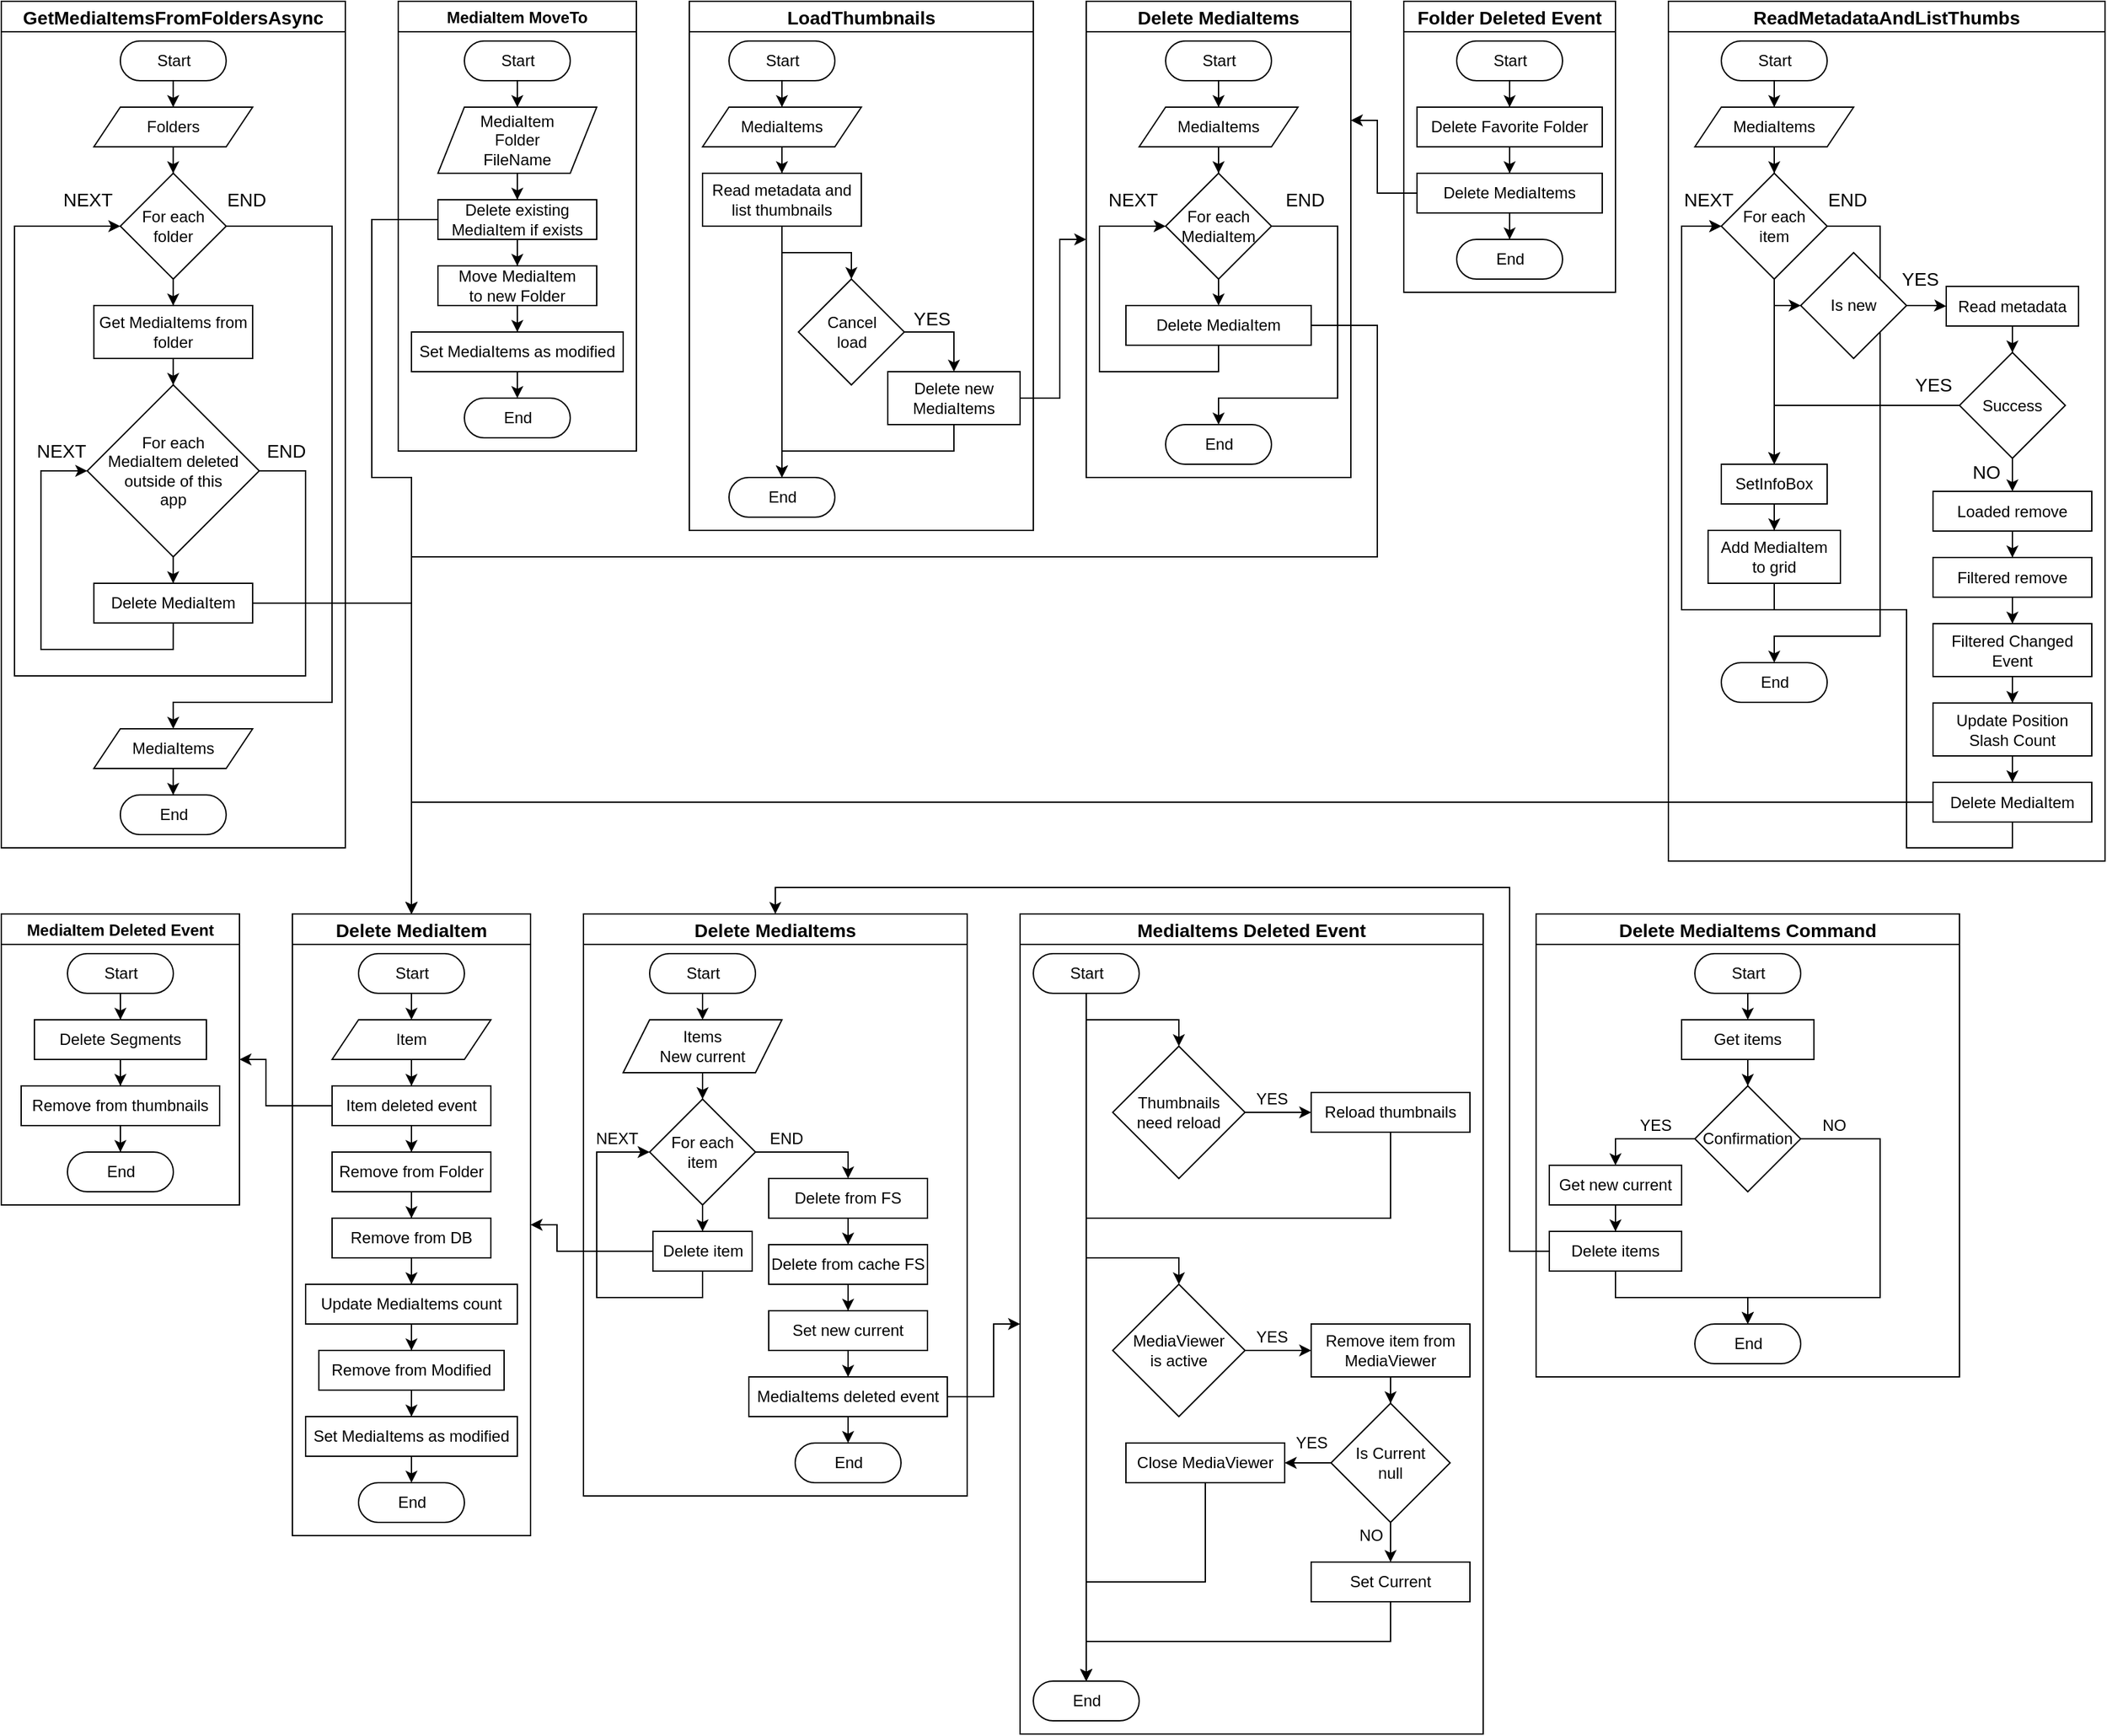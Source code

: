 <mxfile version="19.0.3" type="device"><diagram id="gZ8sYOGH9O57C8Hl12rW" name="Page-1"><mxGraphModel dx="1838" dy="1449" grid="1" gridSize="10" guides="1" tooltips="1" connect="1" arrows="1" fold="1" page="0" pageScale="1" pageWidth="850" pageHeight="1100" background="none" math="0" shadow="0"><root><mxCell id="0"/><mxCell id="1" parent="0"/><mxCell id="NML_6z1Stno_PSVV6-Fp-13" value="Delete MediaItems Command" style="swimlane;fontSize=14;" parent="1" vertex="1"><mxGeometry x="590" y="260" width="320" height="350" as="geometry"><mxRectangle x="250" y="130" width="100" height="23" as="alternateBounds"/></mxGeometry></mxCell><mxCell id="NML_6z1Stno_PSVV6-Fp-61" value="" style="edgeStyle=orthogonalEdgeStyle;rounded=0;orthogonalLoop=1;jettySize=auto;html=1;" parent="NML_6z1Stno_PSVV6-Fp-13" source="NML_6z1Stno_PSVV6-Fp-10" target="NML_6z1Stno_PSVV6-Fp-60" edge="1"><mxGeometry relative="1" as="geometry"/></mxCell><mxCell id="NML_6z1Stno_PSVV6-Fp-10" value="Get items" style="whiteSpace=wrap;html=1;dashed=0;" parent="NML_6z1Stno_PSVV6-Fp-13" vertex="1"><mxGeometry x="110" y="80" width="100" height="30" as="geometry"/></mxCell><mxCell id="NML_6z1Stno_PSVV6-Fp-21" value="NO" style="text;html=1;align=center;verticalAlign=middle;resizable=0;points=[];autosize=1;strokeColor=none;fillColor=none;" parent="NML_6z1Stno_PSVV6-Fp-13" vertex="1"><mxGeometry x="210" y="150" width="30" height="20" as="geometry"/></mxCell><mxCell id="NML_6z1Stno_PSVV6-Fp-26" value="YES" style="text;html=1;align=center;verticalAlign=middle;resizable=0;points=[];autosize=1;strokeColor=none;fillColor=none;" parent="NML_6z1Stno_PSVV6-Fp-13" vertex="1"><mxGeometry x="70" y="150" width="40" height="20" as="geometry"/></mxCell><mxCell id="NML_6z1Stno_PSVV6-Fp-66" value="" style="edgeStyle=orthogonalEdgeStyle;rounded=0;orthogonalLoop=1;jettySize=auto;html=1;entryX=0.5;entryY=0;entryDx=0;entryDy=0;" parent="NML_6z1Stno_PSVV6-Fp-13" source="NML_6z1Stno_PSVV6-Fp-60" target="NML_6z1Stno_PSVV6-Fp-65" edge="1"><mxGeometry relative="1" as="geometry"/></mxCell><mxCell id="NML_6z1Stno_PSVV6-Fp-168" style="edgeStyle=orthogonalEdgeStyle;rounded=0;orthogonalLoop=1;jettySize=auto;html=1;exitX=1;exitY=0.5;exitDx=0;exitDy=0;entryX=0.5;entryY=0.5;entryDx=0;entryDy=-15;entryPerimeter=0;fontSize=14;" parent="NML_6z1Stno_PSVV6-Fp-13" source="NML_6z1Stno_PSVV6-Fp-60" target="NML_6z1Stno_PSVV6-Fp-18" edge="1"><mxGeometry relative="1" as="geometry"><Array as="points"><mxPoint x="260" y="170"/><mxPoint x="260" y="290"/><mxPoint x="160" y="290"/></Array></mxGeometry></mxCell><mxCell id="NML_6z1Stno_PSVV6-Fp-60" value="Confirmation" style="rhombus;whiteSpace=wrap;html=1;dashed=0;" parent="NML_6z1Stno_PSVV6-Fp-13" vertex="1"><mxGeometry x="120" y="130" width="80" height="80" as="geometry"/></mxCell><mxCell id="NML_6z1Stno_PSVV6-Fp-65" value="Get new current" style="whiteSpace=wrap;html=1;dashed=0;" parent="NML_6z1Stno_PSVV6-Fp-13" vertex="1"><mxGeometry x="10" y="190" width="100" height="30" as="geometry"/></mxCell><mxCell id="NML_6z1Stno_PSVV6-Fp-173" style="edgeStyle=orthogonalEdgeStyle;rounded=0;orthogonalLoop=1;jettySize=auto;html=1;exitX=0.5;exitY=0.5;exitDx=0;exitDy=15.0;exitPerimeter=0;entryX=0.5;entryY=0;entryDx=0;entryDy=0;fontSize=14;" parent="NML_6z1Stno_PSVV6-Fp-13" source="NML_6z1Stno_PSVV6-Fp-163" target="NML_6z1Stno_PSVV6-Fp-10" edge="1"><mxGeometry relative="1" as="geometry"/></mxCell><mxCell id="NML_6z1Stno_PSVV6-Fp-163" value="Start" style="html=1;dashed=0;whitespace=wrap;shape=mxgraph.dfd.start" parent="NML_6z1Stno_PSVV6-Fp-13" vertex="1"><mxGeometry x="120" y="30" width="80" height="30" as="geometry"/></mxCell><mxCell id="NML_6z1Stno_PSVV6-Fp-18" value="End" style="html=1;dashed=0;whitespace=wrap;shape=mxgraph.dfd.start" parent="NML_6z1Stno_PSVV6-Fp-13" vertex="1"><mxGeometry x="120" y="310" width="80" height="30" as="geometry"/></mxCell><mxCell id="NML_6z1Stno_PSVV6-Fp-167" style="edgeStyle=orthogonalEdgeStyle;rounded=0;orthogonalLoop=1;jettySize=auto;html=1;exitX=0.5;exitY=1;exitDx=0;exitDy=0;entryX=0.5;entryY=0.5;entryDx=0;entryDy=-15;entryPerimeter=0;fontSize=14;" parent="NML_6z1Stno_PSVV6-Fp-13" source="NML_6z1Stno_PSVV6-Fp-165" target="NML_6z1Stno_PSVV6-Fp-18" edge="1"><mxGeometry relative="1" as="geometry"/></mxCell><mxCell id="NML_6z1Stno_PSVV6-Fp-165" value="Delete items" style="whiteSpace=wrap;html=1;dashed=0;" parent="NML_6z1Stno_PSVV6-Fp-13" vertex="1"><mxGeometry x="10" y="240" width="100" height="30" as="geometry"/></mxCell><mxCell id="NML_6z1Stno_PSVV6-Fp-166" value="" style="edgeStyle=orthogonalEdgeStyle;rounded=0;orthogonalLoop=1;jettySize=auto;html=1;fontSize=14;" parent="NML_6z1Stno_PSVV6-Fp-13" source="NML_6z1Stno_PSVV6-Fp-65" target="NML_6z1Stno_PSVV6-Fp-165" edge="1"><mxGeometry relative="1" as="geometry"/></mxCell><mxCell id="NML_6z1Stno_PSVV6-Fp-27" value="Delete MediaItems" style="swimlane;fontSize=14;" parent="1" vertex="1"><mxGeometry x="-130" y="260" width="290" height="440" as="geometry"><mxRectangle x="80" y="430" width="100" height="23" as="alternateBounds"/></mxGeometry></mxCell><mxCell id="NML_6z1Stno_PSVV6-Fp-72" value="" style="edgeStyle=orthogonalEdgeStyle;rounded=0;orthogonalLoop=1;jettySize=auto;html=1;" parent="NML_6z1Stno_PSVV6-Fp-27" source="NML_6z1Stno_PSVV6-Fp-68" target="NML_6z1Stno_PSVV6-Fp-71" edge="1"><mxGeometry relative="1" as="geometry"/></mxCell><mxCell id="NML_6z1Stno_PSVV6-Fp-68" value="Items&lt;br&gt;New current" style="shape=parallelogram;perimeter=parallelogramPerimeter;whiteSpace=wrap;html=1;fixedSize=1;dashed=0;" parent="NML_6z1Stno_PSVV6-Fp-27" vertex="1"><mxGeometry x="30" y="80" width="120" height="40" as="geometry"/></mxCell><mxCell id="NML_6z1Stno_PSVV6-Fp-71" value="For each&lt;br&gt;item" style="rhombus;whiteSpace=wrap;html=1;dashed=0;" parent="NML_6z1Stno_PSVV6-Fp-27" vertex="1"><mxGeometry x="50" y="140" width="80" height="80" as="geometry"/></mxCell><mxCell id="NML_6z1Stno_PSVV6-Fp-95" value="" style="edgeStyle=orthogonalEdgeStyle;rounded=0;orthogonalLoop=1;jettySize=auto;html=1;" parent="NML_6z1Stno_PSVV6-Fp-27" source="NML_6z1Stno_PSVV6-Fp-92" target="NML_6z1Stno_PSVV6-Fp-94" edge="1"><mxGeometry relative="1" as="geometry"/></mxCell><mxCell id="NML_6z1Stno_PSVV6-Fp-92" value="Delete from FS" style="whiteSpace=wrap;html=1;dashed=0;" parent="NML_6z1Stno_PSVV6-Fp-27" vertex="1"><mxGeometry x="140" y="200" width="120" height="30" as="geometry"/></mxCell><mxCell id="NML_6z1Stno_PSVV6-Fp-93" value="" style="edgeStyle=orthogonalEdgeStyle;rounded=0;orthogonalLoop=1;jettySize=auto;html=1;entryX=0.5;entryY=0;entryDx=0;entryDy=0;" parent="NML_6z1Stno_PSVV6-Fp-27" source="NML_6z1Stno_PSVV6-Fp-71" target="NML_6z1Stno_PSVV6-Fp-92" edge="1"><mxGeometry relative="1" as="geometry"/></mxCell><mxCell id="NML_6z1Stno_PSVV6-Fp-97" value="" style="edgeStyle=orthogonalEdgeStyle;rounded=0;orthogonalLoop=1;jettySize=auto;html=1;" parent="NML_6z1Stno_PSVV6-Fp-27" source="NML_6z1Stno_PSVV6-Fp-94" target="NML_6z1Stno_PSVV6-Fp-96" edge="1"><mxGeometry relative="1" as="geometry"/></mxCell><mxCell id="NML_6z1Stno_PSVV6-Fp-94" value="Delete from cache FS" style="whiteSpace=wrap;html=1;dashed=0;" parent="NML_6z1Stno_PSVV6-Fp-27" vertex="1"><mxGeometry x="140" y="250" width="120" height="30" as="geometry"/></mxCell><mxCell id="NML_6z1Stno_PSVV6-Fp-96" value="Set new current" style="whiteSpace=wrap;html=1;dashed=0;" parent="NML_6z1Stno_PSVV6-Fp-27" vertex="1"><mxGeometry x="140" y="300" width="120" height="30" as="geometry"/></mxCell><mxCell id="NML_6z1Stno_PSVV6-Fp-161" style="edgeStyle=orthogonalEdgeStyle;rounded=0;orthogonalLoop=1;jettySize=auto;html=1;exitX=0.5;exitY=1;exitDx=0;exitDy=0;entryX=0.5;entryY=0.5;entryDx=0;entryDy=-15;entryPerimeter=0;fontSize=14;" parent="NML_6z1Stno_PSVV6-Fp-27" source="NML_6z1Stno_PSVV6-Fp-98" target="NML_6z1Stno_PSVV6-Fp-160" edge="1"><mxGeometry relative="1" as="geometry"/></mxCell><mxCell id="NML_6z1Stno_PSVV6-Fp-98" value="MediaItems deleted event" style="whiteSpace=wrap;html=1;dashed=0;" parent="NML_6z1Stno_PSVV6-Fp-27" vertex="1"><mxGeometry x="125" y="350" width="150" height="30" as="geometry"/></mxCell><mxCell id="NML_6z1Stno_PSVV6-Fp-99" value="" style="edgeStyle=orthogonalEdgeStyle;rounded=0;orthogonalLoop=1;jettySize=auto;html=1;" parent="NML_6z1Stno_PSVV6-Fp-27" source="NML_6z1Stno_PSVV6-Fp-96" target="NML_6z1Stno_PSVV6-Fp-98" edge="1"><mxGeometry relative="1" as="geometry"/></mxCell><mxCell id="NML_6z1Stno_PSVV6-Fp-109" value="NEXT" style="text;html=1;align=center;verticalAlign=middle;resizable=0;points=[];autosize=1;strokeColor=none;fillColor=none;" parent="NML_6z1Stno_PSVV6-Fp-27" vertex="1"><mxGeometry y="160" width="50" height="20" as="geometry"/></mxCell><mxCell id="NML_6z1Stno_PSVV6-Fp-159" style="edgeStyle=orthogonalEdgeStyle;rounded=0;orthogonalLoop=1;jettySize=auto;html=1;exitX=0.5;exitY=0.5;exitDx=0;exitDy=15;exitPerimeter=0;entryX=0.5;entryY=0;entryDx=0;entryDy=0;fontSize=14;" parent="NML_6z1Stno_PSVV6-Fp-27" source="NML_6z1Stno_PSVV6-Fp-158" target="NML_6z1Stno_PSVV6-Fp-68" edge="1"><mxGeometry relative="1" as="geometry"/></mxCell><mxCell id="NML_6z1Stno_PSVV6-Fp-158" value="Start" style="html=1;dashed=0;whitespace=wrap;shape=mxgraph.dfd.start" parent="NML_6z1Stno_PSVV6-Fp-27" vertex="1"><mxGeometry x="50" y="30" width="80" height="30" as="geometry"/></mxCell><mxCell id="NML_6z1Stno_PSVV6-Fp-160" value="End" style="html=1;dashed=0;whitespace=wrap;shape=mxgraph.dfd.start" parent="NML_6z1Stno_PSVV6-Fp-27" vertex="1"><mxGeometry x="160" y="400" width="80" height="30" as="geometry"/></mxCell><mxCell id="NML_6z1Stno_PSVV6-Fp-108" value="END" style="text;html=1;align=center;verticalAlign=middle;resizable=0;points=[];autosize=1;strokeColor=none;fillColor=none;" parent="NML_6z1Stno_PSVV6-Fp-27" vertex="1"><mxGeometry x="132.5" y="160" width="40" height="20" as="geometry"/></mxCell><mxCell id="NML_6z1Stno_PSVV6-Fp-211" style="edgeStyle=orthogonalEdgeStyle;rounded=0;orthogonalLoop=1;jettySize=auto;html=1;exitX=0.5;exitY=1;exitDx=0;exitDy=0;entryX=0;entryY=0.5;entryDx=0;entryDy=0;fontSize=14;" parent="NML_6z1Stno_PSVV6-Fp-27" source="NML_6z1Stno_PSVV6-Fp-207" target="NML_6z1Stno_PSVV6-Fp-71" edge="1"><mxGeometry relative="1" as="geometry"><Array as="points"><mxPoint x="90" y="290"/><mxPoint x="10" y="290"/><mxPoint x="10" y="180"/></Array></mxGeometry></mxCell><mxCell id="NML_6z1Stno_PSVV6-Fp-207" value="Delete item" style="whiteSpace=wrap;html=1;dashed=0;" parent="NML_6z1Stno_PSVV6-Fp-27" vertex="1"><mxGeometry x="52.5" y="240" width="75" height="30" as="geometry"/></mxCell><mxCell id="NML_6z1Stno_PSVV6-Fp-208" value="" style="edgeStyle=orthogonalEdgeStyle;rounded=0;orthogonalLoop=1;jettySize=auto;html=1;fontSize=14;" parent="NML_6z1Stno_PSVV6-Fp-27" source="NML_6z1Stno_PSVV6-Fp-71" target="NML_6z1Stno_PSVV6-Fp-207" edge="1"><mxGeometry relative="1" as="geometry"/></mxCell><mxCell id="NML_6z1Stno_PSVV6-Fp-33" value="Delete MediaItem" style="swimlane;fontSize=14;" parent="1" vertex="1"><mxGeometry x="-350" y="260" width="180" height="470" as="geometry"><mxRectangle x="90" y="240" width="100" height="23" as="alternateBounds"/></mxGeometry></mxCell><mxCell id="NML_6z1Stno_PSVV6-Fp-77" value="" style="edgeStyle=orthogonalEdgeStyle;rounded=0;orthogonalLoop=1;jettySize=auto;html=1;" parent="NML_6z1Stno_PSVV6-Fp-33" source="NML_6z1Stno_PSVV6-Fp-75" target="NML_6z1Stno_PSVV6-Fp-76" edge="1"><mxGeometry relative="1" as="geometry"/></mxCell><mxCell id="NML_6z1Stno_PSVV6-Fp-75" value="Item" style="shape=parallelogram;perimeter=parallelogramPerimeter;whiteSpace=wrap;html=1;fixedSize=1;dashed=0;" parent="NML_6z1Stno_PSVV6-Fp-33" vertex="1"><mxGeometry x="30" y="80" width="120" height="30" as="geometry"/></mxCell><mxCell id="NML_6z1Stno_PSVV6-Fp-80" value="" style="edgeStyle=orthogonalEdgeStyle;rounded=0;orthogonalLoop=1;jettySize=auto;html=1;" parent="NML_6z1Stno_PSVV6-Fp-33" source="NML_6z1Stno_PSVV6-Fp-76" target="NML_6z1Stno_PSVV6-Fp-79" edge="1"><mxGeometry relative="1" as="geometry"/></mxCell><mxCell id="NML_6z1Stno_PSVV6-Fp-76" value="Item deleted event" style="whiteSpace=wrap;html=1;dashed=0;" parent="NML_6z1Stno_PSVV6-Fp-33" vertex="1"><mxGeometry x="30" y="130" width="120" height="30" as="geometry"/></mxCell><mxCell id="NML_6z1Stno_PSVV6-Fp-82" value="" style="edgeStyle=orthogonalEdgeStyle;rounded=0;orthogonalLoop=1;jettySize=auto;html=1;" parent="NML_6z1Stno_PSVV6-Fp-33" source="NML_6z1Stno_PSVV6-Fp-79" target="NML_6z1Stno_PSVV6-Fp-81" edge="1"><mxGeometry relative="1" as="geometry"/></mxCell><mxCell id="NML_6z1Stno_PSVV6-Fp-79" value="Remove from Folder" style="whiteSpace=wrap;html=1;dashed=0;" parent="NML_6z1Stno_PSVV6-Fp-33" vertex="1"><mxGeometry x="30" y="180" width="120" height="30" as="geometry"/></mxCell><mxCell id="NML_6z1Stno_PSVV6-Fp-81" value="Remove from DB" style="whiteSpace=wrap;html=1;dashed=0;" parent="NML_6z1Stno_PSVV6-Fp-33" vertex="1"><mxGeometry x="30" y="230" width="120" height="30" as="geometry"/></mxCell><mxCell id="NML_6z1Stno_PSVV6-Fp-86" value="" style="edgeStyle=orthogonalEdgeStyle;rounded=0;orthogonalLoop=1;jettySize=auto;html=1;" parent="NML_6z1Stno_PSVV6-Fp-33" source="NML_6z1Stno_PSVV6-Fp-83" target="NML_6z1Stno_PSVV6-Fp-85" edge="1"><mxGeometry relative="1" as="geometry"/></mxCell><mxCell id="NML_6z1Stno_PSVV6-Fp-83" value="Remove from&amp;nbsp;Modified" style="whiteSpace=wrap;html=1;dashed=0;" parent="NML_6z1Stno_PSVV6-Fp-33" vertex="1"><mxGeometry x="20" y="330" width="140" height="30" as="geometry"/></mxCell><mxCell id="NML_6z1Stno_PSVV6-Fp-157" style="edgeStyle=orthogonalEdgeStyle;rounded=0;orthogonalLoop=1;jettySize=auto;html=1;exitX=0.5;exitY=1;exitDx=0;exitDy=0;entryX=0.5;entryY=0.5;entryDx=0;entryDy=-15;entryPerimeter=0;fontSize=14;" parent="NML_6z1Stno_PSVV6-Fp-33" source="NML_6z1Stno_PSVV6-Fp-85" target="NML_6z1Stno_PSVV6-Fp-156" edge="1"><mxGeometry relative="1" as="geometry"/></mxCell><mxCell id="NML_6z1Stno_PSVV6-Fp-85" value="Set MediaItems as modified" style="whiteSpace=wrap;html=1;dashed=0;" parent="NML_6z1Stno_PSVV6-Fp-33" vertex="1"><mxGeometry x="10" y="380" width="160" height="30" as="geometry"/></mxCell><mxCell id="NML_6z1Stno_PSVV6-Fp-91" style="edgeStyle=orthogonalEdgeStyle;rounded=0;orthogonalLoop=1;jettySize=auto;html=1;entryX=0.5;entryY=0;entryDx=0;entryDy=0;" parent="NML_6z1Stno_PSVV6-Fp-33" source="NML_6z1Stno_PSVV6-Fp-88" target="NML_6z1Stno_PSVV6-Fp-83" edge="1"><mxGeometry relative="1" as="geometry"/></mxCell><mxCell id="NML_6z1Stno_PSVV6-Fp-88" value="Update MediaItems count" style="whiteSpace=wrap;html=1;dashed=0;" parent="NML_6z1Stno_PSVV6-Fp-33" vertex="1"><mxGeometry x="10" y="280" width="160" height="30" as="geometry"/></mxCell><mxCell id="NML_6z1Stno_PSVV6-Fp-89" value="" style="edgeStyle=orthogonalEdgeStyle;rounded=0;orthogonalLoop=1;jettySize=auto;html=1;" parent="NML_6z1Stno_PSVV6-Fp-33" source="NML_6z1Stno_PSVV6-Fp-81" target="NML_6z1Stno_PSVV6-Fp-88" edge="1"><mxGeometry relative="1" as="geometry"/></mxCell><mxCell id="NML_6z1Stno_PSVV6-Fp-155" style="edgeStyle=orthogonalEdgeStyle;rounded=0;orthogonalLoop=1;jettySize=auto;html=1;exitX=0.5;exitY=0.5;exitDx=0;exitDy=15;exitPerimeter=0;entryX=0.5;entryY=0;entryDx=0;entryDy=0;fontSize=14;" parent="NML_6z1Stno_PSVV6-Fp-33" source="NML_6z1Stno_PSVV6-Fp-154" target="NML_6z1Stno_PSVV6-Fp-75" edge="1"><mxGeometry relative="1" as="geometry"/></mxCell><mxCell id="NML_6z1Stno_PSVV6-Fp-154" value="Start" style="html=1;dashed=0;whitespace=wrap;shape=mxgraph.dfd.start" parent="NML_6z1Stno_PSVV6-Fp-33" vertex="1"><mxGeometry x="50" y="30" width="80" height="30" as="geometry"/></mxCell><mxCell id="NML_6z1Stno_PSVV6-Fp-156" value="End" style="html=1;dashed=0;whitespace=wrap;shape=mxgraph.dfd.start" parent="NML_6z1Stno_PSVV6-Fp-33" vertex="1"><mxGeometry x="50" y="430" width="80" height="30" as="geometry"/></mxCell><mxCell id="NML_6z1Stno_PSVV6-Fp-35" value="MediaItem Deleted Event" style="swimlane;" parent="1" vertex="1"><mxGeometry x="-570" y="260" width="180" height="220" as="geometry"/></mxCell><mxCell id="NML_6z1Stno_PSVV6-Fp-147" value="Start" style="html=1;dashed=0;whitespace=wrap;shape=mxgraph.dfd.start" parent="NML_6z1Stno_PSVV6-Fp-35" vertex="1"><mxGeometry x="50" y="30" width="80" height="30" as="geometry"/></mxCell><mxCell id="NML_6z1Stno_PSVV6-Fp-148" value="Delete Segments" style="whiteSpace=wrap;html=1;dashed=0;" parent="NML_6z1Stno_PSVV6-Fp-35" vertex="1"><mxGeometry x="25" y="80" width="130" height="30" as="geometry"/></mxCell><mxCell id="NML_6z1Stno_PSVV6-Fp-149" value="" style="edgeStyle=orthogonalEdgeStyle;rounded=0;orthogonalLoop=1;jettySize=auto;html=1;fontSize=14;" parent="NML_6z1Stno_PSVV6-Fp-35" source="NML_6z1Stno_PSVV6-Fp-147" target="NML_6z1Stno_PSVV6-Fp-148" edge="1"><mxGeometry relative="1" as="geometry"/></mxCell><mxCell id="NML_6z1Stno_PSVV6-Fp-153" value="" style="edgeStyle=orthogonalEdgeStyle;rounded=0;orthogonalLoop=1;jettySize=auto;html=1;fontSize=14;" parent="NML_6z1Stno_PSVV6-Fp-35" source="NML_6z1Stno_PSVV6-Fp-150" target="NML_6z1Stno_PSVV6-Fp-152" edge="1"><mxGeometry relative="1" as="geometry"/></mxCell><mxCell id="NML_6z1Stno_PSVV6-Fp-150" value="Remove from thumbnails" style="whiteSpace=wrap;html=1;dashed=0;" parent="NML_6z1Stno_PSVV6-Fp-35" vertex="1"><mxGeometry x="15" y="130" width="150" height="30" as="geometry"/></mxCell><mxCell id="NML_6z1Stno_PSVV6-Fp-151" value="" style="edgeStyle=orthogonalEdgeStyle;rounded=0;orthogonalLoop=1;jettySize=auto;html=1;fontSize=14;" parent="NML_6z1Stno_PSVV6-Fp-35" source="NML_6z1Stno_PSVV6-Fp-148" target="NML_6z1Stno_PSVV6-Fp-150" edge="1"><mxGeometry relative="1" as="geometry"/></mxCell><mxCell id="NML_6z1Stno_PSVV6-Fp-152" value="End" style="html=1;dashed=0;whitespace=wrap;shape=mxgraph.dfd.start" parent="NML_6z1Stno_PSVV6-Fp-35" vertex="1"><mxGeometry x="50" y="180" width="80" height="30" as="geometry"/></mxCell><mxCell id="NML_6z1Stno_PSVV6-Fp-78" style="edgeStyle=orthogonalEdgeStyle;rounded=0;orthogonalLoop=1;jettySize=auto;html=1;entryX=1;entryY=0.5;entryDx=0;entryDy=0;" parent="1" source="NML_6z1Stno_PSVV6-Fp-76" target="NML_6z1Stno_PSVV6-Fp-35" edge="1"><mxGeometry relative="1" as="geometry"><Array as="points"><mxPoint x="-370" y="405"/><mxPoint x="-370" y="370"/></Array></mxGeometry></mxCell><mxCell id="NML_6z1Stno_PSVV6-Fp-103" value="MediaItems Deleted Event" style="swimlane;fontSize=14;" parent="1" vertex="1"><mxGeometry x="200" y="260" width="350" height="620" as="geometry"/></mxCell><mxCell id="NML_6z1Stno_PSVV6-Fp-110" value="Thumbnails&lt;br&gt;need reload" style="rhombus;whiteSpace=wrap;html=1;dashed=0;" parent="NML_6z1Stno_PSVV6-Fp-103" vertex="1"><mxGeometry x="70" y="100" width="100" height="100" as="geometry"/></mxCell><mxCell id="NML_6z1Stno_PSVV6-Fp-146" style="edgeStyle=orthogonalEdgeStyle;rounded=0;orthogonalLoop=1;jettySize=auto;html=1;exitX=0.5;exitY=1;exitDx=0;exitDy=0;entryX=0.5;entryY=0.5;entryDx=0;entryDy=-15.0;entryPerimeter=0;fontSize=14;" parent="NML_6z1Stno_PSVV6-Fp-103" source="NML_6z1Stno_PSVV6-Fp-111" target="NML_6z1Stno_PSVV6-Fp-136" edge="1"><mxGeometry relative="1" as="geometry"><Array as="points"><mxPoint x="280" y="230"/><mxPoint x="50" y="230"/></Array></mxGeometry></mxCell><mxCell id="NML_6z1Stno_PSVV6-Fp-111" value="Reload thumbnails" style="whiteSpace=wrap;html=1;dashed=0;" parent="NML_6z1Stno_PSVV6-Fp-103" vertex="1"><mxGeometry x="220" y="135" width="120" height="30" as="geometry"/></mxCell><mxCell id="NML_6z1Stno_PSVV6-Fp-112" value="" style="edgeStyle=orthogonalEdgeStyle;rounded=0;orthogonalLoop=1;jettySize=auto;html=1;" parent="NML_6z1Stno_PSVV6-Fp-103" source="NML_6z1Stno_PSVV6-Fp-110" target="NML_6z1Stno_PSVV6-Fp-111" edge="1"><mxGeometry relative="1" as="geometry"/></mxCell><mxCell id="NML_6z1Stno_PSVV6-Fp-113" value="YES" style="text;html=1;align=center;verticalAlign=middle;resizable=0;points=[];autosize=1;strokeColor=none;fillColor=none;" parent="NML_6z1Stno_PSVV6-Fp-103" vertex="1"><mxGeometry x="170" y="130" width="40" height="20" as="geometry"/></mxCell><mxCell id="NML_6z1Stno_PSVV6-Fp-114" value="MediaViewer&lt;br&gt;is active" style="rhombus;whiteSpace=wrap;html=1;dashed=0;" parent="NML_6z1Stno_PSVV6-Fp-103" vertex="1"><mxGeometry x="70" y="280" width="100" height="100" as="geometry"/></mxCell><mxCell id="NML_6z1Stno_PSVV6-Fp-123" style="edgeStyle=orthogonalEdgeStyle;rounded=0;orthogonalLoop=1;jettySize=auto;html=1;exitX=0.5;exitY=0.5;exitDx=0;exitDy=15.0;exitPerimeter=0;entryX=0.5;entryY=0;entryDx=0;entryDy=0;" parent="NML_6z1Stno_PSVV6-Fp-103" source="NML_6z1Stno_PSVV6-Fp-118" target="NML_6z1Stno_PSVV6-Fp-110" edge="1"><mxGeometry relative="1" as="geometry"/></mxCell><mxCell id="NML_6z1Stno_PSVV6-Fp-141" style="edgeStyle=orthogonalEdgeStyle;rounded=0;orthogonalLoop=1;jettySize=auto;html=1;exitX=0.5;exitY=0.5;exitDx=0;exitDy=15;exitPerimeter=0;entryX=0.5;entryY=0.5;entryDx=0;entryDy=-15;entryPerimeter=0;" parent="NML_6z1Stno_PSVV6-Fp-103" source="NML_6z1Stno_PSVV6-Fp-118" target="NML_6z1Stno_PSVV6-Fp-136" edge="1"><mxGeometry relative="1" as="geometry"/></mxCell><mxCell id="NML_6z1Stno_PSVV6-Fp-143" style="edgeStyle=orthogonalEdgeStyle;rounded=0;orthogonalLoop=1;jettySize=auto;html=1;exitX=0.5;exitY=0.5;exitDx=0;exitDy=15;exitPerimeter=0;entryX=0.5;entryY=0;entryDx=0;entryDy=0;" parent="NML_6z1Stno_PSVV6-Fp-103" source="NML_6z1Stno_PSVV6-Fp-118" target="NML_6z1Stno_PSVV6-Fp-114" edge="1"><mxGeometry relative="1" as="geometry"><Array as="points"><mxPoint x="50" y="260"/><mxPoint x="120" y="260"/></Array></mxGeometry></mxCell><mxCell id="NML_6z1Stno_PSVV6-Fp-118" value="Start" style="html=1;dashed=0;whitespace=wrap;shape=mxgraph.dfd.start" parent="NML_6z1Stno_PSVV6-Fp-103" vertex="1"><mxGeometry x="10" y="30" width="80" height="30" as="geometry"/></mxCell><mxCell id="NML_6z1Stno_PSVV6-Fp-125" value="Remove item from MediaViewer" style="whiteSpace=wrap;html=1;dashed=0;" parent="NML_6z1Stno_PSVV6-Fp-103" vertex="1"><mxGeometry x="220" y="310" width="120" height="40" as="geometry"/></mxCell><mxCell id="NML_6z1Stno_PSVV6-Fp-126" value="" style="edgeStyle=orthogonalEdgeStyle;rounded=0;orthogonalLoop=1;jettySize=auto;html=1;" parent="NML_6z1Stno_PSVV6-Fp-103" source="NML_6z1Stno_PSVV6-Fp-114" target="NML_6z1Stno_PSVV6-Fp-125" edge="1"><mxGeometry relative="1" as="geometry"/></mxCell><mxCell id="NML_6z1Stno_PSVV6-Fp-127" value="YES" style="text;html=1;align=center;verticalAlign=middle;resizable=0;points=[];autosize=1;strokeColor=none;fillColor=none;" parent="NML_6z1Stno_PSVV6-Fp-103" vertex="1"><mxGeometry x="170" y="310" width="40" height="20" as="geometry"/></mxCell><mxCell id="NML_6z1Stno_PSVV6-Fp-128" value="Is Current&lt;br&gt;null" style="rhombus;whiteSpace=wrap;html=1;dashed=0;" parent="NML_6z1Stno_PSVV6-Fp-103" vertex="1"><mxGeometry x="235" y="370" width="90" height="90" as="geometry"/></mxCell><mxCell id="NML_6z1Stno_PSVV6-Fp-129" value="" style="edgeStyle=orthogonalEdgeStyle;rounded=0;orthogonalLoop=1;jettySize=auto;html=1;" parent="NML_6z1Stno_PSVV6-Fp-103" source="NML_6z1Stno_PSVV6-Fp-125" target="NML_6z1Stno_PSVV6-Fp-128" edge="1"><mxGeometry relative="1" as="geometry"/></mxCell><mxCell id="NML_6z1Stno_PSVV6-Fp-144" style="edgeStyle=orthogonalEdgeStyle;rounded=0;orthogonalLoop=1;jettySize=auto;html=1;exitX=0.5;exitY=1;exitDx=0;exitDy=0;entryX=0.5;entryY=0.5;entryDx=0;entryDy=-15;entryPerimeter=0;" parent="NML_6z1Stno_PSVV6-Fp-103" source="NML_6z1Stno_PSVV6-Fp-130" target="NML_6z1Stno_PSVV6-Fp-136" edge="1"><mxGeometry relative="1" as="geometry"/></mxCell><mxCell id="NML_6z1Stno_PSVV6-Fp-130" value="Close MediaViewer" style="whiteSpace=wrap;html=1;dashed=0;" parent="NML_6z1Stno_PSVV6-Fp-103" vertex="1"><mxGeometry x="80" y="400" width="120" height="30" as="geometry"/></mxCell><mxCell id="NML_6z1Stno_PSVV6-Fp-131" value="" style="edgeStyle=orthogonalEdgeStyle;rounded=0;orthogonalLoop=1;jettySize=auto;html=1;" parent="NML_6z1Stno_PSVV6-Fp-103" source="NML_6z1Stno_PSVV6-Fp-128" target="NML_6z1Stno_PSVV6-Fp-130" edge="1"><mxGeometry relative="1" as="geometry"/></mxCell><mxCell id="NML_6z1Stno_PSVV6-Fp-132" value="YES" style="text;html=1;align=center;verticalAlign=middle;resizable=0;points=[];autosize=1;strokeColor=none;fillColor=none;" parent="NML_6z1Stno_PSVV6-Fp-103" vertex="1"><mxGeometry x="200" y="390" width="40" height="20" as="geometry"/></mxCell><mxCell id="NML_6z1Stno_PSVV6-Fp-145" style="edgeStyle=orthogonalEdgeStyle;rounded=0;orthogonalLoop=1;jettySize=auto;html=1;exitX=0.5;exitY=1;exitDx=0;exitDy=0;entryX=0.5;entryY=0.5;entryDx=0;entryDy=-15;entryPerimeter=0;" parent="NML_6z1Stno_PSVV6-Fp-103" source="NML_6z1Stno_PSVV6-Fp-133" target="NML_6z1Stno_PSVV6-Fp-136" edge="1"><mxGeometry relative="1" as="geometry"/></mxCell><mxCell id="NML_6z1Stno_PSVV6-Fp-133" value="Set Current" style="whiteSpace=wrap;html=1;dashed=0;" parent="NML_6z1Stno_PSVV6-Fp-103" vertex="1"><mxGeometry x="220" y="490" width="120" height="30" as="geometry"/></mxCell><mxCell id="NML_6z1Stno_PSVV6-Fp-134" value="" style="edgeStyle=orthogonalEdgeStyle;rounded=0;orthogonalLoop=1;jettySize=auto;html=1;" parent="NML_6z1Stno_PSVV6-Fp-103" source="NML_6z1Stno_PSVV6-Fp-128" target="NML_6z1Stno_PSVV6-Fp-133" edge="1"><mxGeometry relative="1" as="geometry"/></mxCell><mxCell id="NML_6z1Stno_PSVV6-Fp-135" value="NO" style="text;html=1;align=center;verticalAlign=middle;resizable=0;points=[];autosize=1;strokeColor=none;fillColor=none;" parent="NML_6z1Stno_PSVV6-Fp-103" vertex="1"><mxGeometry x="250" y="460" width="30" height="20" as="geometry"/></mxCell><mxCell id="NML_6z1Stno_PSVV6-Fp-136" value="End" style="html=1;dashed=0;whitespace=wrap;shape=mxgraph.dfd.start" parent="NML_6z1Stno_PSVV6-Fp-103" vertex="1"><mxGeometry x="10" y="580" width="80" height="30" as="geometry"/></mxCell><mxCell id="NML_6z1Stno_PSVV6-Fp-178" value="GetMediaItemsFromFoldersAsync" style="swimlane;fontSize=14;" parent="1" vertex="1"><mxGeometry x="-570" y="-430" width="260" height="640" as="geometry"/></mxCell><mxCell id="NML_6z1Stno_PSVV6-Fp-182" value="" style="edgeStyle=orthogonalEdgeStyle;rounded=0;orthogonalLoop=1;jettySize=auto;html=1;fontSize=14;" parent="NML_6z1Stno_PSVV6-Fp-178" source="NML_6z1Stno_PSVV6-Fp-176" target="NML_6z1Stno_PSVV6-Fp-181" edge="1"><mxGeometry relative="1" as="geometry"/></mxCell><mxCell id="NML_6z1Stno_PSVV6-Fp-176" value="Start" style="html=1;dashed=0;whitespace=wrap;shape=mxgraph.dfd.start" parent="NML_6z1Stno_PSVV6-Fp-178" vertex="1"><mxGeometry x="89.94" y="30" width="80" height="30" as="geometry"/></mxCell><mxCell id="NML_6z1Stno_PSVV6-Fp-177" value="End" style="html=1;dashed=0;whitespace=wrap;shape=mxgraph.dfd.start" parent="NML_6z1Stno_PSVV6-Fp-178" vertex="1"><mxGeometry x="89.94" y="600" width="80" height="30" as="geometry"/></mxCell><mxCell id="NML_6z1Stno_PSVV6-Fp-181" value="Folders" style="shape=parallelogram;perimeter=parallelogramPerimeter;whiteSpace=wrap;html=1;fixedSize=1;dashed=0;" parent="NML_6z1Stno_PSVV6-Fp-178" vertex="1"><mxGeometry x="69.94" y="80" width="120" height="30" as="geometry"/></mxCell><mxCell id="NML_6z1Stno_PSVV6-Fp-205" style="edgeStyle=orthogonalEdgeStyle;rounded=0;orthogonalLoop=1;jettySize=auto;html=1;exitX=1;exitY=0.5;exitDx=0;exitDy=0;entryX=0.5;entryY=0;entryDx=0;entryDy=0;fontSize=14;" parent="NML_6z1Stno_PSVV6-Fp-178" source="NML_6z1Stno_PSVV6-Fp-183" target="NML_6z1Stno_PSVV6-Fp-191" edge="1"><mxGeometry relative="1" as="geometry"><Array as="points"><mxPoint x="249.94" y="170"/><mxPoint x="249.94" y="530"/><mxPoint x="129.94" y="530"/></Array></mxGeometry></mxCell><mxCell id="NML_6z1Stno_PSVV6-Fp-183" value="For each&lt;br&gt;folder" style="rhombus;whiteSpace=wrap;html=1;dashed=0;" parent="NML_6z1Stno_PSVV6-Fp-178" vertex="1"><mxGeometry x="89.94" y="130" width="80" height="80" as="geometry"/></mxCell><mxCell id="NML_6z1Stno_PSVV6-Fp-184" value="" style="edgeStyle=orthogonalEdgeStyle;rounded=0;orthogonalLoop=1;jettySize=auto;html=1;fontSize=14;" parent="NML_6z1Stno_PSVV6-Fp-178" source="NML_6z1Stno_PSVV6-Fp-181" target="NML_6z1Stno_PSVV6-Fp-183" edge="1"><mxGeometry relative="1" as="geometry"/></mxCell><mxCell id="NML_6z1Stno_PSVV6-Fp-186" value="END" style="text;html=1;align=center;verticalAlign=middle;resizable=0;points=[];autosize=1;strokeColor=none;fillColor=none;fontSize=14;" parent="NML_6z1Stno_PSVV6-Fp-178" vertex="1"><mxGeometry x="160" y="140" width="50" height="20" as="geometry"/></mxCell><mxCell id="NML_6z1Stno_PSVV6-Fp-187" value="Get MediaItems from folder" style="whiteSpace=wrap;html=1;dashed=0;" parent="NML_6z1Stno_PSVV6-Fp-178" vertex="1"><mxGeometry x="69.94" y="230" width="120" height="40" as="geometry"/></mxCell><mxCell id="NML_6z1Stno_PSVV6-Fp-188" value="" style="edgeStyle=orthogonalEdgeStyle;rounded=0;orthogonalLoop=1;jettySize=auto;html=1;fontSize=14;" parent="NML_6z1Stno_PSVV6-Fp-178" source="NML_6z1Stno_PSVV6-Fp-183" target="NML_6z1Stno_PSVV6-Fp-187" edge="1"><mxGeometry relative="1" as="geometry"/></mxCell><mxCell id="NML_6z1Stno_PSVV6-Fp-206" value="" style="edgeStyle=orthogonalEdgeStyle;rounded=0;orthogonalLoop=1;jettySize=auto;html=1;fontSize=14;" parent="NML_6z1Stno_PSVV6-Fp-178" source="NML_6z1Stno_PSVV6-Fp-191" target="NML_6z1Stno_PSVV6-Fp-177" edge="1"><mxGeometry relative="1" as="geometry"/></mxCell><mxCell id="NML_6z1Stno_PSVV6-Fp-191" value="MediaItems" style="shape=parallelogram;perimeter=parallelogramPerimeter;whiteSpace=wrap;html=1;fixedSize=1;dashed=0;" parent="NML_6z1Stno_PSVV6-Fp-178" vertex="1"><mxGeometry x="69.94" y="550" width="120" height="30" as="geometry"/></mxCell><mxCell id="NML_6z1Stno_PSVV6-Fp-202" style="edgeStyle=orthogonalEdgeStyle;rounded=0;orthogonalLoop=1;jettySize=auto;html=1;exitX=1;exitY=0.5;exitDx=0;exitDy=0;entryX=0;entryY=0.5;entryDx=0;entryDy=0;fontSize=14;" parent="NML_6z1Stno_PSVV6-Fp-178" source="NML_6z1Stno_PSVV6-Fp-194" target="NML_6z1Stno_PSVV6-Fp-183" edge="1"><mxGeometry relative="1" as="geometry"><Array as="points"><mxPoint x="229.94" y="355"/><mxPoint x="229.94" y="510"/><mxPoint x="9.94" y="510"/><mxPoint x="9.94" y="170"/></Array></mxGeometry></mxCell><mxCell id="NML_6z1Stno_PSVV6-Fp-194" value="For each&lt;br&gt;MediaItem deleted outside of this&lt;br&gt;app" style="rhombus;whiteSpace=wrap;html=1;dashed=0;" parent="NML_6z1Stno_PSVV6-Fp-178" vertex="1"><mxGeometry x="64.94" y="290" width="130" height="130" as="geometry"/></mxCell><mxCell id="NML_6z1Stno_PSVV6-Fp-195" value="" style="edgeStyle=orthogonalEdgeStyle;rounded=0;orthogonalLoop=1;jettySize=auto;html=1;fontSize=14;" parent="NML_6z1Stno_PSVV6-Fp-178" source="NML_6z1Stno_PSVV6-Fp-187" target="NML_6z1Stno_PSVV6-Fp-194" edge="1"><mxGeometry relative="1" as="geometry"/></mxCell><mxCell id="NML_6z1Stno_PSVV6-Fp-197" value="NEXT" style="text;html=1;align=center;verticalAlign=middle;resizable=0;points=[];autosize=1;strokeColor=none;fillColor=none;fontSize=14;" parent="NML_6z1Stno_PSVV6-Fp-178" vertex="1"><mxGeometry x="39.94" y="140" width="50" height="20" as="geometry"/></mxCell><mxCell id="NML_6z1Stno_PSVV6-Fp-200" style="edgeStyle=orthogonalEdgeStyle;rounded=0;orthogonalLoop=1;jettySize=auto;html=1;exitX=0.5;exitY=1;exitDx=0;exitDy=0;entryX=0;entryY=0.5;entryDx=0;entryDy=0;fontSize=14;" parent="NML_6z1Stno_PSVV6-Fp-178" source="NML_6z1Stno_PSVV6-Fp-198" target="NML_6z1Stno_PSVV6-Fp-194" edge="1"><mxGeometry relative="1" as="geometry"><Array as="points"><mxPoint x="129.94" y="490"/><mxPoint x="29.94" y="490"/><mxPoint x="29.94" y="355"/></Array></mxGeometry></mxCell><mxCell id="NML_6z1Stno_PSVV6-Fp-198" value="Delete MediaItem" style="whiteSpace=wrap;html=1;dashed=0;" parent="NML_6z1Stno_PSVV6-Fp-178" vertex="1"><mxGeometry x="69.94" y="440" width="120" height="30" as="geometry"/></mxCell><mxCell id="NML_6z1Stno_PSVV6-Fp-199" value="" style="edgeStyle=orthogonalEdgeStyle;rounded=0;orthogonalLoop=1;jettySize=auto;html=1;fontSize=14;" parent="NML_6z1Stno_PSVV6-Fp-178" source="NML_6z1Stno_PSVV6-Fp-194" target="NML_6z1Stno_PSVV6-Fp-198" edge="1"><mxGeometry relative="1" as="geometry"/></mxCell><mxCell id="NML_6z1Stno_PSVV6-Fp-201" value="NEXT" style="text;html=1;align=center;verticalAlign=middle;resizable=0;points=[];autosize=1;strokeColor=none;fillColor=none;fontSize=14;" parent="NML_6z1Stno_PSVV6-Fp-178" vertex="1"><mxGeometry x="19.94" y="330" width="50" height="20" as="geometry"/></mxCell><mxCell id="NML_6z1Stno_PSVV6-Fp-203" value="END" style="text;html=1;align=center;verticalAlign=middle;resizable=0;points=[];autosize=1;strokeColor=none;fillColor=none;fontSize=14;" parent="NML_6z1Stno_PSVV6-Fp-178" vertex="1"><mxGeometry x="189.94" y="330" width="50" height="20" as="geometry"/></mxCell><mxCell id="NML_6z1Stno_PSVV6-Fp-212" style="edgeStyle=orthogonalEdgeStyle;rounded=0;orthogonalLoop=1;jettySize=auto;html=1;exitX=0;exitY=0.5;exitDx=0;exitDy=0;entryX=1;entryY=0.5;entryDx=0;entryDy=0;fontSize=14;" parent="1" source="NML_6z1Stno_PSVV6-Fp-207" target="NML_6z1Stno_PSVV6-Fp-33" edge="1"><mxGeometry relative="1" as="geometry"><Array as="points"><mxPoint x="-150" y="515"/><mxPoint x="-150" y="495"/></Array></mxGeometry></mxCell><mxCell id="NML_6z1Stno_PSVV6-Fp-213" style="edgeStyle=orthogonalEdgeStyle;rounded=0;orthogonalLoop=1;jettySize=auto;html=1;exitX=1;exitY=0.5;exitDx=0;exitDy=0;entryX=0;entryY=0.5;entryDx=0;entryDy=0;fontSize=14;" parent="1" source="NML_6z1Stno_PSVV6-Fp-98" target="NML_6z1Stno_PSVV6-Fp-103" edge="1"><mxGeometry relative="1" as="geometry"><Array as="points"><mxPoint x="180" y="625"/><mxPoint x="180" y="570"/></Array></mxGeometry></mxCell><mxCell id="NML_6z1Stno_PSVV6-Fp-214" style="edgeStyle=orthogonalEdgeStyle;rounded=0;orthogonalLoop=1;jettySize=auto;html=1;exitX=1;exitY=0.5;exitDx=0;exitDy=0;entryX=0.5;entryY=0;entryDx=0;entryDy=0;fontSize=14;" parent="1" source="NML_6z1Stno_PSVV6-Fp-198" target="NML_6z1Stno_PSVV6-Fp-33" edge="1"><mxGeometry relative="1" as="geometry"/></mxCell><mxCell id="NML_6z1Stno_PSVV6-Fp-215" value="MediaItem MoveTo" style="swimlane;" parent="1" vertex="1"><mxGeometry x="-270" y="-430" width="180" height="340" as="geometry"/></mxCell><mxCell id="NML_6z1Stno_PSVV6-Fp-219" value="" style="edgeStyle=orthogonalEdgeStyle;rounded=0;orthogonalLoop=1;jettySize=auto;html=1;fontSize=14;" parent="NML_6z1Stno_PSVV6-Fp-215" source="NML_6z1Stno_PSVV6-Fp-216" target="NML_6z1Stno_PSVV6-Fp-218" edge="1"><mxGeometry relative="1" as="geometry"/></mxCell><mxCell id="NML_6z1Stno_PSVV6-Fp-216" value="Start" style="html=1;dashed=0;whitespace=wrap;shape=mxgraph.dfd.start" parent="NML_6z1Stno_PSVV6-Fp-215" vertex="1"><mxGeometry x="50" y="30" width="80" height="30" as="geometry"/></mxCell><mxCell id="NML_6z1Stno_PSVV6-Fp-217" value="End" style="html=1;dashed=0;whitespace=wrap;shape=mxgraph.dfd.start" parent="NML_6z1Stno_PSVV6-Fp-215" vertex="1"><mxGeometry x="50" y="300" width="80" height="30" as="geometry"/></mxCell><mxCell id="NML_6z1Stno_PSVV6-Fp-221" value="" style="edgeStyle=orthogonalEdgeStyle;rounded=0;orthogonalLoop=1;jettySize=auto;html=1;fontSize=14;" parent="NML_6z1Stno_PSVV6-Fp-215" source="NML_6z1Stno_PSVV6-Fp-218" target="NML_6z1Stno_PSVV6-Fp-220" edge="1"><mxGeometry relative="1" as="geometry"/></mxCell><mxCell id="NML_6z1Stno_PSVV6-Fp-218" value="MediaItem&lt;br&gt;Folder&lt;br&gt;FileName" style="shape=parallelogram;perimeter=parallelogramPerimeter;whiteSpace=wrap;html=1;fixedSize=1;dashed=0;" parent="NML_6z1Stno_PSVV6-Fp-215" vertex="1"><mxGeometry x="30" y="80" width="120" height="50" as="geometry"/></mxCell><mxCell id="NML_6z1Stno_PSVV6-Fp-223" value="" style="edgeStyle=orthogonalEdgeStyle;rounded=0;orthogonalLoop=1;jettySize=auto;html=1;fontSize=14;" parent="NML_6z1Stno_PSVV6-Fp-215" source="NML_6z1Stno_PSVV6-Fp-220" target="NML_6z1Stno_PSVV6-Fp-222" edge="1"><mxGeometry relative="1" as="geometry"/></mxCell><mxCell id="NML_6z1Stno_PSVV6-Fp-220" value="Delete existing MediaItem if exists" style="whiteSpace=wrap;html=1;dashed=0;" parent="NML_6z1Stno_PSVV6-Fp-215" vertex="1"><mxGeometry x="30" y="150" width="120" height="30" as="geometry"/></mxCell><mxCell id="NML_6z1Stno_PSVV6-Fp-225" value="" style="edgeStyle=orthogonalEdgeStyle;rounded=0;orthogonalLoop=1;jettySize=auto;html=1;fontSize=14;" parent="NML_6z1Stno_PSVV6-Fp-215" source="NML_6z1Stno_PSVV6-Fp-222" target="NML_6z1Stno_PSVV6-Fp-224" edge="1"><mxGeometry relative="1" as="geometry"/></mxCell><mxCell id="NML_6z1Stno_PSVV6-Fp-222" value="Move MediaItem&lt;br&gt;to new Folder" style="whiteSpace=wrap;html=1;dashed=0;" parent="NML_6z1Stno_PSVV6-Fp-215" vertex="1"><mxGeometry x="30" y="200" width="120" height="30" as="geometry"/></mxCell><mxCell id="NML_6z1Stno_PSVV6-Fp-226" value="" style="edgeStyle=orthogonalEdgeStyle;rounded=0;orthogonalLoop=1;jettySize=auto;html=1;fontSize=14;" parent="NML_6z1Stno_PSVV6-Fp-215" source="NML_6z1Stno_PSVV6-Fp-224" edge="1"><mxGeometry relative="1" as="geometry"><mxPoint x="90" y="300" as="targetPoint"/></mxGeometry></mxCell><mxCell id="NML_6z1Stno_PSVV6-Fp-224" value="Set MediaItems as modified" style="whiteSpace=wrap;html=1;dashed=0;" parent="NML_6z1Stno_PSVV6-Fp-215" vertex="1"><mxGeometry x="10" y="250" width="160" height="30" as="geometry"/></mxCell><mxCell id="NML_6z1Stno_PSVV6-Fp-227" style="edgeStyle=orthogonalEdgeStyle;rounded=0;orthogonalLoop=1;jettySize=auto;html=1;exitX=0;exitY=0.5;exitDx=0;exitDy=0;entryX=0.5;entryY=0;entryDx=0;entryDy=0;fontSize=14;" parent="1" source="NML_6z1Stno_PSVV6-Fp-220" target="NML_6z1Stno_PSVV6-Fp-33" edge="1"><mxGeometry relative="1" as="geometry"><Array as="points"><mxPoint x="-290" y="-265"/><mxPoint x="-290" y="-70"/><mxPoint x="-260" y="-70"/></Array></mxGeometry></mxCell><mxCell id="E5Cg3d_FiXO4Ep8qfxhL-1" value="Folder Deleted Event" style="swimlane;fontSize=14;" vertex="1" parent="1"><mxGeometry x="490" y="-430" width="160" height="220" as="geometry"/></mxCell><mxCell id="E5Cg3d_FiXO4Ep8qfxhL-5" value="" style="edgeStyle=orthogonalEdgeStyle;rounded=0;orthogonalLoop=1;jettySize=auto;html=1;fontSize=14;" edge="1" parent="E5Cg3d_FiXO4Ep8qfxhL-1" source="E5Cg3d_FiXO4Ep8qfxhL-2" target="E5Cg3d_FiXO4Ep8qfxhL-4"><mxGeometry relative="1" as="geometry"/></mxCell><mxCell id="E5Cg3d_FiXO4Ep8qfxhL-2" value="Start" style="html=1;dashed=0;whitespace=wrap;shape=mxgraph.dfd.start" vertex="1" parent="E5Cg3d_FiXO4Ep8qfxhL-1"><mxGeometry x="40" y="30" width="80" height="30" as="geometry"/></mxCell><mxCell id="E5Cg3d_FiXO4Ep8qfxhL-3" value="End" style="html=1;dashed=0;whitespace=wrap;shape=mxgraph.dfd.start" vertex="1" parent="E5Cg3d_FiXO4Ep8qfxhL-1"><mxGeometry x="40" y="180" width="80" height="30" as="geometry"/></mxCell><mxCell id="E5Cg3d_FiXO4Ep8qfxhL-52" value="" style="edgeStyle=orthogonalEdgeStyle;rounded=0;orthogonalLoop=1;jettySize=auto;html=1;fontSize=14;" edge="1" parent="E5Cg3d_FiXO4Ep8qfxhL-1" source="E5Cg3d_FiXO4Ep8qfxhL-4" target="E5Cg3d_FiXO4Ep8qfxhL-8"><mxGeometry relative="1" as="geometry"/></mxCell><mxCell id="E5Cg3d_FiXO4Ep8qfxhL-4" value="Delete Favorite Folder" style="whiteSpace=wrap;html=1;dashed=0;" vertex="1" parent="E5Cg3d_FiXO4Ep8qfxhL-1"><mxGeometry x="10" y="80" width="140" height="30" as="geometry"/></mxCell><mxCell id="E5Cg3d_FiXO4Ep8qfxhL-53" value="" style="edgeStyle=orthogonalEdgeStyle;rounded=0;orthogonalLoop=1;jettySize=auto;html=1;fontSize=14;" edge="1" parent="E5Cg3d_FiXO4Ep8qfxhL-1" source="E5Cg3d_FiXO4Ep8qfxhL-8" target="E5Cg3d_FiXO4Ep8qfxhL-3"><mxGeometry relative="1" as="geometry"/></mxCell><mxCell id="E5Cg3d_FiXO4Ep8qfxhL-8" value="Delete MediaItems" style="whiteSpace=wrap;html=1;dashed=0;" vertex="1" parent="E5Cg3d_FiXO4Ep8qfxhL-1"><mxGeometry x="10" y="130" width="140" height="30" as="geometry"/></mxCell><mxCell id="E5Cg3d_FiXO4Ep8qfxhL-15" value="LoadThumbnails" style="swimlane;fontSize=14;" vertex="1" parent="1"><mxGeometry x="-50" y="-430" width="260" height="400" as="geometry"/></mxCell><mxCell id="E5Cg3d_FiXO4Ep8qfxhL-18" value="" style="edgeStyle=orthogonalEdgeStyle;rounded=0;orthogonalLoop=1;jettySize=auto;html=1;fontSize=14;" edge="1" parent="E5Cg3d_FiXO4Ep8qfxhL-15" source="E5Cg3d_FiXO4Ep8qfxhL-16" target="E5Cg3d_FiXO4Ep8qfxhL-17"><mxGeometry relative="1" as="geometry"/></mxCell><mxCell id="E5Cg3d_FiXO4Ep8qfxhL-16" value="Start" style="html=1;dashed=0;whitespace=wrap;shape=mxgraph.dfd.start" vertex="1" parent="E5Cg3d_FiXO4Ep8qfxhL-15"><mxGeometry x="30" y="30" width="80" height="30" as="geometry"/></mxCell><mxCell id="E5Cg3d_FiXO4Ep8qfxhL-17" value="MediaItems" style="shape=parallelogram;perimeter=parallelogramPerimeter;whiteSpace=wrap;html=1;fixedSize=1;dashed=0;" vertex="1" parent="E5Cg3d_FiXO4Ep8qfxhL-15"><mxGeometry x="10" y="80" width="120" height="30" as="geometry"/></mxCell><mxCell id="E5Cg3d_FiXO4Ep8qfxhL-31" style="edgeStyle=orthogonalEdgeStyle;rounded=0;orthogonalLoop=1;jettySize=auto;html=1;exitX=0.5;exitY=1;exitDx=0;exitDy=0;entryX=0.5;entryY=0.5;entryDx=0;entryDy=-15;entryPerimeter=0;fontSize=14;" edge="1" parent="E5Cg3d_FiXO4Ep8qfxhL-15" source="E5Cg3d_FiXO4Ep8qfxhL-19" target="E5Cg3d_FiXO4Ep8qfxhL-26"><mxGeometry relative="1" as="geometry"/></mxCell><mxCell id="E5Cg3d_FiXO4Ep8qfxhL-32" style="edgeStyle=orthogonalEdgeStyle;rounded=0;orthogonalLoop=1;jettySize=auto;html=1;exitX=0.5;exitY=1;exitDx=0;exitDy=0;entryX=0.5;entryY=0;entryDx=0;entryDy=0;fontSize=14;" edge="1" parent="E5Cg3d_FiXO4Ep8qfxhL-15" source="E5Cg3d_FiXO4Ep8qfxhL-19" target="E5Cg3d_FiXO4Ep8qfxhL-21"><mxGeometry relative="1" as="geometry"/></mxCell><mxCell id="E5Cg3d_FiXO4Ep8qfxhL-19" value="Read metadata and list thumbnails" style="whiteSpace=wrap;html=1;dashed=0;" vertex="1" parent="E5Cg3d_FiXO4Ep8qfxhL-15"><mxGeometry x="10" y="130" width="120" height="40" as="geometry"/></mxCell><mxCell id="E5Cg3d_FiXO4Ep8qfxhL-20" value="" style="edgeStyle=orthogonalEdgeStyle;rounded=0;orthogonalLoop=1;jettySize=auto;html=1;fontSize=14;" edge="1" parent="E5Cg3d_FiXO4Ep8qfxhL-15" source="E5Cg3d_FiXO4Ep8qfxhL-17" target="E5Cg3d_FiXO4Ep8qfxhL-19"><mxGeometry relative="1" as="geometry"/></mxCell><mxCell id="E5Cg3d_FiXO4Ep8qfxhL-28" style="edgeStyle=orthogonalEdgeStyle;rounded=0;orthogonalLoop=1;jettySize=auto;html=1;exitX=1;exitY=0.5;exitDx=0;exitDy=0;entryX=0.5;entryY=0;entryDx=0;entryDy=0;fontSize=14;" edge="1" parent="E5Cg3d_FiXO4Ep8qfxhL-15" source="E5Cg3d_FiXO4Ep8qfxhL-21" target="E5Cg3d_FiXO4Ep8qfxhL-23"><mxGeometry relative="1" as="geometry"/></mxCell><mxCell id="E5Cg3d_FiXO4Ep8qfxhL-21" value="Cancel&lt;br&gt;load" style="rhombus;whiteSpace=wrap;html=1;dashed=0;" vertex="1" parent="E5Cg3d_FiXO4Ep8qfxhL-15"><mxGeometry x="82.5" y="210" width="80" height="80" as="geometry"/></mxCell><mxCell id="E5Cg3d_FiXO4Ep8qfxhL-33" style="edgeStyle=orthogonalEdgeStyle;rounded=0;orthogonalLoop=1;jettySize=auto;html=1;exitX=0.5;exitY=1;exitDx=0;exitDy=0;entryX=0.5;entryY=0.5;entryDx=0;entryDy=-15;entryPerimeter=0;fontSize=14;" edge="1" parent="E5Cg3d_FiXO4Ep8qfxhL-15" source="E5Cg3d_FiXO4Ep8qfxhL-23" target="E5Cg3d_FiXO4Ep8qfxhL-26"><mxGeometry relative="1" as="geometry"><Array as="points"><mxPoint x="200" y="340"/><mxPoint x="70" y="340"/></Array></mxGeometry></mxCell><mxCell id="E5Cg3d_FiXO4Ep8qfxhL-23" value="Delete new MediaItems" style="whiteSpace=wrap;html=1;dashed=0;" vertex="1" parent="E5Cg3d_FiXO4Ep8qfxhL-15"><mxGeometry x="150" y="280" width="100" height="40" as="geometry"/></mxCell><mxCell id="E5Cg3d_FiXO4Ep8qfxhL-25" value="YES" style="text;html=1;align=center;verticalAlign=middle;resizable=0;points=[];autosize=1;strokeColor=none;fillColor=none;fontSize=14;" vertex="1" parent="E5Cg3d_FiXO4Ep8qfxhL-15"><mxGeometry x="162.5" y="230" width="40" height="20" as="geometry"/></mxCell><mxCell id="E5Cg3d_FiXO4Ep8qfxhL-26" value="End" style="html=1;dashed=0;whitespace=wrap;shape=mxgraph.dfd.start" vertex="1" parent="E5Cg3d_FiXO4Ep8qfxhL-15"><mxGeometry x="30" y="360" width="80" height="30" as="geometry"/></mxCell><mxCell id="E5Cg3d_FiXO4Ep8qfxhL-35" value="Delete MediaItems" style="swimlane;fontSize=14;" vertex="1" parent="1"><mxGeometry x="250" y="-430" width="200" height="360" as="geometry"/></mxCell><mxCell id="E5Cg3d_FiXO4Ep8qfxhL-38" value="" style="edgeStyle=orthogonalEdgeStyle;rounded=0;orthogonalLoop=1;jettySize=auto;html=1;fontSize=14;" edge="1" parent="E5Cg3d_FiXO4Ep8qfxhL-35" source="E5Cg3d_FiXO4Ep8qfxhL-36" target="E5Cg3d_FiXO4Ep8qfxhL-37"><mxGeometry relative="1" as="geometry"/></mxCell><mxCell id="E5Cg3d_FiXO4Ep8qfxhL-36" value="Start" style="html=1;dashed=0;whitespace=wrap;shape=mxgraph.dfd.start" vertex="1" parent="E5Cg3d_FiXO4Ep8qfxhL-35"><mxGeometry x="60" y="30" width="80" height="30" as="geometry"/></mxCell><mxCell id="E5Cg3d_FiXO4Ep8qfxhL-42" value="" style="edgeStyle=orthogonalEdgeStyle;rounded=0;orthogonalLoop=1;jettySize=auto;html=1;fontSize=14;" edge="1" parent="E5Cg3d_FiXO4Ep8qfxhL-35" source="E5Cg3d_FiXO4Ep8qfxhL-37" target="E5Cg3d_FiXO4Ep8qfxhL-39"><mxGeometry relative="1" as="geometry"/></mxCell><mxCell id="E5Cg3d_FiXO4Ep8qfxhL-37" value="MediaItems" style="shape=parallelogram;perimeter=parallelogramPerimeter;whiteSpace=wrap;html=1;fixedSize=1;dashed=0;" vertex="1" parent="E5Cg3d_FiXO4Ep8qfxhL-35"><mxGeometry x="40" y="80" width="120" height="30" as="geometry"/></mxCell><mxCell id="E5Cg3d_FiXO4Ep8qfxhL-46" style="edgeStyle=orthogonalEdgeStyle;rounded=0;orthogonalLoop=1;jettySize=auto;html=1;exitX=1;exitY=0.5;exitDx=0;exitDy=0;entryX=0.5;entryY=0.5;entryDx=0;entryDy=-15;entryPerimeter=0;fontSize=14;" edge="1" parent="E5Cg3d_FiXO4Ep8qfxhL-35" source="E5Cg3d_FiXO4Ep8qfxhL-39" target="E5Cg3d_FiXO4Ep8qfxhL-45"><mxGeometry relative="1" as="geometry"><Array as="points"><mxPoint x="190" y="170"/><mxPoint x="190" y="300"/><mxPoint x="100" y="300"/></Array></mxGeometry></mxCell><mxCell id="E5Cg3d_FiXO4Ep8qfxhL-48" style="edgeStyle=orthogonalEdgeStyle;rounded=0;orthogonalLoop=1;jettySize=auto;html=1;exitX=0.5;exitY=1;exitDx=0;exitDy=0;entryX=0.5;entryY=0;entryDx=0;entryDy=0;fontSize=14;" edge="1" parent="E5Cg3d_FiXO4Ep8qfxhL-35" source="E5Cg3d_FiXO4Ep8qfxhL-39" target="E5Cg3d_FiXO4Ep8qfxhL-40"><mxGeometry relative="1" as="geometry"/></mxCell><mxCell id="E5Cg3d_FiXO4Ep8qfxhL-39" value="For each&lt;br&gt;MediaItem" style="rhombus;whiteSpace=wrap;html=1;dashed=0;" vertex="1" parent="E5Cg3d_FiXO4Ep8qfxhL-35"><mxGeometry x="60" y="130" width="80" height="80" as="geometry"/></mxCell><mxCell id="E5Cg3d_FiXO4Ep8qfxhL-43" style="edgeStyle=orthogonalEdgeStyle;rounded=0;orthogonalLoop=1;jettySize=auto;html=1;exitX=0.5;exitY=1;exitDx=0;exitDy=0;entryX=0;entryY=0.5;entryDx=0;entryDy=0;fontSize=14;" edge="1" parent="E5Cg3d_FiXO4Ep8qfxhL-35" source="E5Cg3d_FiXO4Ep8qfxhL-40" target="E5Cg3d_FiXO4Ep8qfxhL-39"><mxGeometry relative="1" as="geometry"><Array as="points"><mxPoint x="100" y="280"/><mxPoint x="10" y="280"/><mxPoint x="10" y="170"/></Array></mxGeometry></mxCell><mxCell id="E5Cg3d_FiXO4Ep8qfxhL-40" value="Delete MediaItem" style="whiteSpace=wrap;html=1;dashed=0;" vertex="1" parent="E5Cg3d_FiXO4Ep8qfxhL-35"><mxGeometry x="30" y="230" width="140" height="30" as="geometry"/></mxCell><mxCell id="E5Cg3d_FiXO4Ep8qfxhL-44" value="NEXT" style="text;html=1;align=center;verticalAlign=middle;resizable=0;points=[];autosize=1;strokeColor=none;fillColor=none;fontSize=14;" vertex="1" parent="E5Cg3d_FiXO4Ep8qfxhL-35"><mxGeometry x="10" y="140" width="50" height="20" as="geometry"/></mxCell><mxCell id="E5Cg3d_FiXO4Ep8qfxhL-45" value="End" style="html=1;dashed=0;whitespace=wrap;shape=mxgraph.dfd.start" vertex="1" parent="E5Cg3d_FiXO4Ep8qfxhL-35"><mxGeometry x="60" y="320" width="80" height="30" as="geometry"/></mxCell><mxCell id="E5Cg3d_FiXO4Ep8qfxhL-47" value="END" style="text;html=1;align=center;verticalAlign=middle;resizable=0;points=[];autosize=1;strokeColor=none;fillColor=none;fontSize=14;" vertex="1" parent="E5Cg3d_FiXO4Ep8qfxhL-35"><mxGeometry x="140" y="140" width="50" height="20" as="geometry"/></mxCell><mxCell id="E5Cg3d_FiXO4Ep8qfxhL-49" style="edgeStyle=orthogonalEdgeStyle;rounded=0;orthogonalLoop=1;jettySize=auto;html=1;exitX=1;exitY=0.5;exitDx=0;exitDy=0;entryX=0;entryY=0.5;entryDx=0;entryDy=0;fontSize=14;" edge="1" parent="1" source="E5Cg3d_FiXO4Ep8qfxhL-23" target="E5Cg3d_FiXO4Ep8qfxhL-35"><mxGeometry relative="1" as="geometry"><Array as="points"><mxPoint x="230" y="-130"/><mxPoint x="230" y="-250"/></Array></mxGeometry></mxCell><mxCell id="E5Cg3d_FiXO4Ep8qfxhL-50" style="edgeStyle=orthogonalEdgeStyle;rounded=0;orthogonalLoop=1;jettySize=auto;html=1;exitX=1;exitY=0.5;exitDx=0;exitDy=0;entryX=0.5;entryY=0;entryDx=0;entryDy=0;fontSize=14;" edge="1" parent="1" source="E5Cg3d_FiXO4Ep8qfxhL-40" target="NML_6z1Stno_PSVV6-Fp-33"><mxGeometry relative="1" as="geometry"><Array as="points"><mxPoint x="470" y="-185"/><mxPoint x="470" y="-10"/><mxPoint x="-260" y="-10"/></Array></mxGeometry></mxCell><mxCell id="E5Cg3d_FiXO4Ep8qfxhL-54" style="edgeStyle=orthogonalEdgeStyle;rounded=0;orthogonalLoop=1;jettySize=auto;html=1;exitX=0;exitY=0.5;exitDx=0;exitDy=0;entryX=1;entryY=0.25;entryDx=0;entryDy=0;fontSize=14;" edge="1" parent="1" source="E5Cg3d_FiXO4Ep8qfxhL-8" target="E5Cg3d_FiXO4Ep8qfxhL-35"><mxGeometry relative="1" as="geometry"><Array as="points"><mxPoint x="470" y="-285"/><mxPoint x="470" y="-340"/></Array></mxGeometry></mxCell><mxCell id="E5Cg3d_FiXO4Ep8qfxhL-55" value="ReadMetadataAndListThumbs" style="swimlane;fontSize=14;" vertex="1" parent="1"><mxGeometry x="690" y="-430" width="330" height="650" as="geometry"/></mxCell><mxCell id="E5Cg3d_FiXO4Ep8qfxhL-58" value="" style="edgeStyle=orthogonalEdgeStyle;rounded=0;orthogonalLoop=1;jettySize=auto;html=1;fontSize=14;" edge="1" parent="E5Cg3d_FiXO4Ep8qfxhL-55" source="E5Cg3d_FiXO4Ep8qfxhL-56" target="E5Cg3d_FiXO4Ep8qfxhL-57"><mxGeometry relative="1" as="geometry"/></mxCell><mxCell id="E5Cg3d_FiXO4Ep8qfxhL-56" value="Start" style="html=1;dashed=0;whitespace=wrap;shape=mxgraph.dfd.start" vertex="1" parent="E5Cg3d_FiXO4Ep8qfxhL-55"><mxGeometry x="40" y="30" width="80" height="30" as="geometry"/></mxCell><mxCell id="E5Cg3d_FiXO4Ep8qfxhL-57" value="MediaItems" style="shape=parallelogram;perimeter=parallelogramPerimeter;whiteSpace=wrap;html=1;fixedSize=1;dashed=0;" vertex="1" parent="E5Cg3d_FiXO4Ep8qfxhL-55"><mxGeometry x="20" y="80" width="120" height="30" as="geometry"/></mxCell><mxCell id="E5Cg3d_FiXO4Ep8qfxhL-73" style="edgeStyle=orthogonalEdgeStyle;rounded=0;orthogonalLoop=1;jettySize=auto;html=1;exitX=1;exitY=0.5;exitDx=0;exitDy=0;entryX=0.5;entryY=0.5;entryDx=0;entryDy=-15;entryPerimeter=0;fontSize=14;" edge="1" parent="E5Cg3d_FiXO4Ep8qfxhL-55" source="E5Cg3d_FiXO4Ep8qfxhL-59" target="E5Cg3d_FiXO4Ep8qfxhL-72"><mxGeometry relative="1" as="geometry"><Array as="points"><mxPoint x="160" y="170"/><mxPoint x="160" y="480"/><mxPoint x="80" y="480"/></Array></mxGeometry></mxCell><mxCell id="E5Cg3d_FiXO4Ep8qfxhL-88" style="edgeStyle=orthogonalEdgeStyle;rounded=0;orthogonalLoop=1;jettySize=auto;html=1;exitX=0.5;exitY=1;exitDx=0;exitDy=0;entryX=0;entryY=0.5;entryDx=0;entryDy=0;fontSize=14;" edge="1" parent="E5Cg3d_FiXO4Ep8qfxhL-55" source="E5Cg3d_FiXO4Ep8qfxhL-59" target="E5Cg3d_FiXO4Ep8qfxhL-61"><mxGeometry relative="1" as="geometry"><Array as="points"><mxPoint x="80" y="230"/></Array></mxGeometry></mxCell><mxCell id="E5Cg3d_FiXO4Ep8qfxhL-59" value="For each&lt;br&gt;item" style="rhombus;whiteSpace=wrap;html=1;dashed=0;" vertex="1" parent="E5Cg3d_FiXO4Ep8qfxhL-55"><mxGeometry x="40" y="130" width="80" height="80" as="geometry"/></mxCell><mxCell id="E5Cg3d_FiXO4Ep8qfxhL-60" value="" style="edgeStyle=orthogonalEdgeStyle;rounded=0;orthogonalLoop=1;jettySize=auto;html=1;fontSize=14;" edge="1" parent="E5Cg3d_FiXO4Ep8qfxhL-55" source="E5Cg3d_FiXO4Ep8qfxhL-57" target="E5Cg3d_FiXO4Ep8qfxhL-59"><mxGeometry relative="1" as="geometry"/></mxCell><mxCell id="E5Cg3d_FiXO4Ep8qfxhL-61" value="Is new" style="rhombus;whiteSpace=wrap;html=1;dashed=0;" vertex="1" parent="E5Cg3d_FiXO4Ep8qfxhL-55"><mxGeometry x="100" y="190" width="80" height="80" as="geometry"/></mxCell><mxCell id="E5Cg3d_FiXO4Ep8qfxhL-63" value="SetInfoBox" style="whiteSpace=wrap;html=1;dashed=0;" vertex="1" parent="E5Cg3d_FiXO4Ep8qfxhL-55"><mxGeometry x="40" y="350" width="80" height="30" as="geometry"/></mxCell><mxCell id="E5Cg3d_FiXO4Ep8qfxhL-64" value="" style="edgeStyle=orthogonalEdgeStyle;rounded=0;orthogonalLoop=1;jettySize=auto;html=1;fontSize=14;" edge="1" parent="E5Cg3d_FiXO4Ep8qfxhL-55" source="E5Cg3d_FiXO4Ep8qfxhL-59" target="E5Cg3d_FiXO4Ep8qfxhL-63"><mxGeometry relative="1" as="geometry"/></mxCell><mxCell id="E5Cg3d_FiXO4Ep8qfxhL-67" style="edgeStyle=orthogonalEdgeStyle;rounded=0;orthogonalLoop=1;jettySize=auto;html=1;exitX=0.5;exitY=1;exitDx=0;exitDy=0;entryX=0;entryY=0.5;entryDx=0;entryDy=0;fontSize=14;" edge="1" parent="E5Cg3d_FiXO4Ep8qfxhL-55" source="E5Cg3d_FiXO4Ep8qfxhL-65" target="E5Cg3d_FiXO4Ep8qfxhL-59"><mxGeometry relative="1" as="geometry"><Array as="points"><mxPoint x="80" y="460"/><mxPoint x="10" y="460"/><mxPoint x="10" y="170"/></Array></mxGeometry></mxCell><mxCell id="E5Cg3d_FiXO4Ep8qfxhL-65" value="Add MediaItem&lt;br&gt;to grid" style="whiteSpace=wrap;html=1;dashed=0;" vertex="1" parent="E5Cg3d_FiXO4Ep8qfxhL-55"><mxGeometry x="30" y="400" width="100" height="40" as="geometry"/></mxCell><mxCell id="E5Cg3d_FiXO4Ep8qfxhL-66" value="" style="edgeStyle=orthogonalEdgeStyle;rounded=0;orthogonalLoop=1;jettySize=auto;html=1;fontSize=14;" edge="1" parent="E5Cg3d_FiXO4Ep8qfxhL-55" source="E5Cg3d_FiXO4Ep8qfxhL-63" target="E5Cg3d_FiXO4Ep8qfxhL-65"><mxGeometry relative="1" as="geometry"/></mxCell><mxCell id="E5Cg3d_FiXO4Ep8qfxhL-68" value="NEXT" style="text;html=1;align=center;verticalAlign=middle;resizable=0;points=[];autosize=1;strokeColor=none;fillColor=none;fontSize=14;" vertex="1" parent="E5Cg3d_FiXO4Ep8qfxhL-55"><mxGeometry x="5" y="140" width="50" height="20" as="geometry"/></mxCell><mxCell id="E5Cg3d_FiXO4Ep8qfxhL-69" value="Read metadata" style="whiteSpace=wrap;html=1;dashed=0;" vertex="1" parent="E5Cg3d_FiXO4Ep8qfxhL-55"><mxGeometry x="210" y="215.5" width="100" height="30" as="geometry"/></mxCell><mxCell id="E5Cg3d_FiXO4Ep8qfxhL-70" value="" style="edgeStyle=orthogonalEdgeStyle;rounded=0;orthogonalLoop=1;jettySize=auto;html=1;fontSize=14;" edge="1" parent="E5Cg3d_FiXO4Ep8qfxhL-55" source="E5Cg3d_FiXO4Ep8qfxhL-61" target="E5Cg3d_FiXO4Ep8qfxhL-69"><mxGeometry relative="1" as="geometry"/></mxCell><mxCell id="E5Cg3d_FiXO4Ep8qfxhL-71" value="YES" style="text;html=1;align=center;verticalAlign=middle;resizable=0;points=[];autosize=1;strokeColor=none;fillColor=none;fontSize=14;" vertex="1" parent="E5Cg3d_FiXO4Ep8qfxhL-55"><mxGeometry x="170" y="200" width="40" height="20" as="geometry"/></mxCell><mxCell id="E5Cg3d_FiXO4Ep8qfxhL-72" value="End" style="html=1;dashed=0;whitespace=wrap;shape=mxgraph.dfd.start" vertex="1" parent="E5Cg3d_FiXO4Ep8qfxhL-55"><mxGeometry x="40" y="500" width="80" height="30" as="geometry"/></mxCell><mxCell id="E5Cg3d_FiXO4Ep8qfxhL-89" style="edgeStyle=orthogonalEdgeStyle;rounded=0;orthogonalLoop=1;jettySize=auto;html=1;exitX=0;exitY=0.5;exitDx=0;exitDy=0;entryX=0.5;entryY=0;entryDx=0;entryDy=0;fontSize=14;" edge="1" parent="E5Cg3d_FiXO4Ep8qfxhL-55" source="E5Cg3d_FiXO4Ep8qfxhL-75" target="E5Cg3d_FiXO4Ep8qfxhL-63"><mxGeometry relative="1" as="geometry"/></mxCell><mxCell id="E5Cg3d_FiXO4Ep8qfxhL-75" value="Success" style="rhombus;whiteSpace=wrap;html=1;dashed=0;" vertex="1" parent="E5Cg3d_FiXO4Ep8qfxhL-55"><mxGeometry x="220" y="265.5" width="80" height="80" as="geometry"/></mxCell><mxCell id="E5Cg3d_FiXO4Ep8qfxhL-76" value="" style="edgeStyle=orthogonalEdgeStyle;rounded=0;orthogonalLoop=1;jettySize=auto;html=1;fontSize=14;" edge="1" parent="E5Cg3d_FiXO4Ep8qfxhL-55" source="E5Cg3d_FiXO4Ep8qfxhL-69" target="E5Cg3d_FiXO4Ep8qfxhL-75"><mxGeometry relative="1" as="geometry"/></mxCell><mxCell id="E5Cg3d_FiXO4Ep8qfxhL-81" value="" style="edgeStyle=orthogonalEdgeStyle;rounded=0;orthogonalLoop=1;jettySize=auto;html=1;fontSize=14;" edge="1" parent="E5Cg3d_FiXO4Ep8qfxhL-55" source="E5Cg3d_FiXO4Ep8qfxhL-77" target="E5Cg3d_FiXO4Ep8qfxhL-80"><mxGeometry relative="1" as="geometry"/></mxCell><mxCell id="E5Cg3d_FiXO4Ep8qfxhL-77" value="Loaded remove" style="whiteSpace=wrap;html=1;dashed=0;" vertex="1" parent="E5Cg3d_FiXO4Ep8qfxhL-55"><mxGeometry x="200" y="370.5" width="120" height="30" as="geometry"/></mxCell><mxCell id="E5Cg3d_FiXO4Ep8qfxhL-78" value="" style="edgeStyle=orthogonalEdgeStyle;rounded=0;orthogonalLoop=1;jettySize=auto;html=1;fontSize=14;" edge="1" parent="E5Cg3d_FiXO4Ep8qfxhL-55" source="E5Cg3d_FiXO4Ep8qfxhL-75" target="E5Cg3d_FiXO4Ep8qfxhL-77"><mxGeometry relative="1" as="geometry"/></mxCell><mxCell id="E5Cg3d_FiXO4Ep8qfxhL-79" value="NO" style="text;html=1;align=center;verticalAlign=middle;resizable=0;points=[];autosize=1;strokeColor=none;fillColor=none;fontSize=14;" vertex="1" parent="E5Cg3d_FiXO4Ep8qfxhL-55"><mxGeometry x="220" y="345.5" width="40" height="20" as="geometry"/></mxCell><mxCell id="E5Cg3d_FiXO4Ep8qfxhL-80" value="Filtered remove" style="whiteSpace=wrap;html=1;dashed=0;" vertex="1" parent="E5Cg3d_FiXO4Ep8qfxhL-55"><mxGeometry x="200" y="420.5" width="120" height="30" as="geometry"/></mxCell><mxCell id="E5Cg3d_FiXO4Ep8qfxhL-82" value="Filtered Changed Event" style="whiteSpace=wrap;html=1;dashed=0;" vertex="1" parent="E5Cg3d_FiXO4Ep8qfxhL-55"><mxGeometry x="200" y="470.5" width="120" height="40" as="geometry"/></mxCell><mxCell id="E5Cg3d_FiXO4Ep8qfxhL-83" value="" style="edgeStyle=orthogonalEdgeStyle;rounded=0;orthogonalLoop=1;jettySize=auto;html=1;fontSize=14;" edge="1" parent="E5Cg3d_FiXO4Ep8qfxhL-55" source="E5Cg3d_FiXO4Ep8qfxhL-80" target="E5Cg3d_FiXO4Ep8qfxhL-82"><mxGeometry relative="1" as="geometry"/></mxCell><mxCell id="E5Cg3d_FiXO4Ep8qfxhL-84" value="Update Position Slash Count" style="whiteSpace=wrap;html=1;dashed=0;" vertex="1" parent="E5Cg3d_FiXO4Ep8qfxhL-55"><mxGeometry x="200" y="530.5" width="120" height="40" as="geometry"/></mxCell><mxCell id="E5Cg3d_FiXO4Ep8qfxhL-85" value="" style="edgeStyle=orthogonalEdgeStyle;rounded=0;orthogonalLoop=1;jettySize=auto;html=1;fontSize=14;" edge="1" parent="E5Cg3d_FiXO4Ep8qfxhL-55" source="E5Cg3d_FiXO4Ep8qfxhL-82" target="E5Cg3d_FiXO4Ep8qfxhL-84"><mxGeometry relative="1" as="geometry"/></mxCell><mxCell id="E5Cg3d_FiXO4Ep8qfxhL-91" style="edgeStyle=orthogonalEdgeStyle;rounded=0;orthogonalLoop=1;jettySize=auto;html=1;exitX=0.5;exitY=1;exitDx=0;exitDy=0;entryX=0;entryY=0.5;entryDx=0;entryDy=0;fontSize=14;" edge="1" parent="E5Cg3d_FiXO4Ep8qfxhL-55" source="E5Cg3d_FiXO4Ep8qfxhL-86" target="E5Cg3d_FiXO4Ep8qfxhL-59"><mxGeometry relative="1" as="geometry"><Array as="points"><mxPoint x="260" y="640"/><mxPoint x="180" y="640"/><mxPoint x="180" y="460"/><mxPoint x="10" y="460"/><mxPoint x="10" y="170"/></Array></mxGeometry></mxCell><mxCell id="E5Cg3d_FiXO4Ep8qfxhL-86" value="Delete MediaItem" style="whiteSpace=wrap;html=1;dashed=0;" vertex="1" parent="E5Cg3d_FiXO4Ep8qfxhL-55"><mxGeometry x="200" y="590.5" width="120" height="30" as="geometry"/></mxCell><mxCell id="E5Cg3d_FiXO4Ep8qfxhL-87" value="" style="edgeStyle=orthogonalEdgeStyle;rounded=0;orthogonalLoop=1;jettySize=auto;html=1;fontSize=14;" edge="1" parent="E5Cg3d_FiXO4Ep8qfxhL-55" source="E5Cg3d_FiXO4Ep8qfxhL-84" target="E5Cg3d_FiXO4Ep8qfxhL-86"><mxGeometry relative="1" as="geometry"/></mxCell><mxCell id="E5Cg3d_FiXO4Ep8qfxhL-90" value="YES" style="text;html=1;align=center;verticalAlign=middle;resizable=0;points=[];autosize=1;strokeColor=none;fillColor=none;fontSize=14;" vertex="1" parent="E5Cg3d_FiXO4Ep8qfxhL-55"><mxGeometry x="180" y="280" width="40" height="20" as="geometry"/></mxCell><mxCell id="E5Cg3d_FiXO4Ep8qfxhL-74" value="END" style="text;html=1;align=center;verticalAlign=middle;resizable=0;points=[];autosize=1;strokeColor=none;fillColor=none;fontSize=14;" vertex="1" parent="E5Cg3d_FiXO4Ep8qfxhL-55"><mxGeometry x="110" y="140" width="50" height="20" as="geometry"/></mxCell><mxCell id="E5Cg3d_FiXO4Ep8qfxhL-92" style="edgeStyle=orthogonalEdgeStyle;rounded=0;orthogonalLoop=1;jettySize=auto;html=1;exitX=0;exitY=0.5;exitDx=0;exitDy=0;entryX=0.5;entryY=0;entryDx=0;entryDy=0;fontSize=14;" edge="1" parent="1" source="NML_6z1Stno_PSVV6-Fp-165" target="NML_6z1Stno_PSVV6-Fp-27"><mxGeometry relative="1" as="geometry"><Array as="points"><mxPoint x="570" y="515"/><mxPoint x="570" y="240"/><mxPoint x="15" y="240"/></Array></mxGeometry></mxCell><mxCell id="E5Cg3d_FiXO4Ep8qfxhL-93" style="edgeStyle=orthogonalEdgeStyle;rounded=0;orthogonalLoop=1;jettySize=auto;html=1;exitX=0;exitY=0.5;exitDx=0;exitDy=0;entryX=0.5;entryY=0;entryDx=0;entryDy=0;fontSize=14;" edge="1" parent="1" source="E5Cg3d_FiXO4Ep8qfxhL-86" target="NML_6z1Stno_PSVV6-Fp-33"><mxGeometry relative="1" as="geometry"/></mxCell></root></mxGraphModel></diagram></mxfile>
